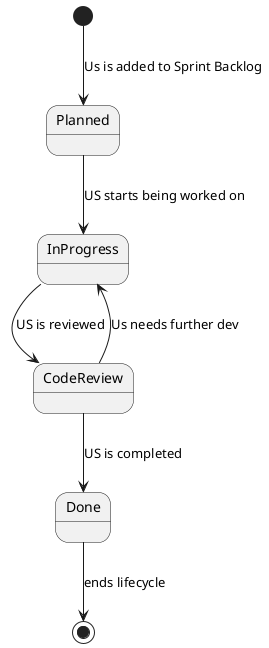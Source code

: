@startuml
'https://plantuml.com/state-diagram
[*] --> Planned:Us is added to Sprint Backlog
Planned --> InProgress:US starts being worked on
InProgress --> CodeReview:US is reviewed
CodeReview --> InProgress: Us needs further dev
CodeReview -->Done:US is completed
Done --> [*] : ends lifecycle
@enduml
